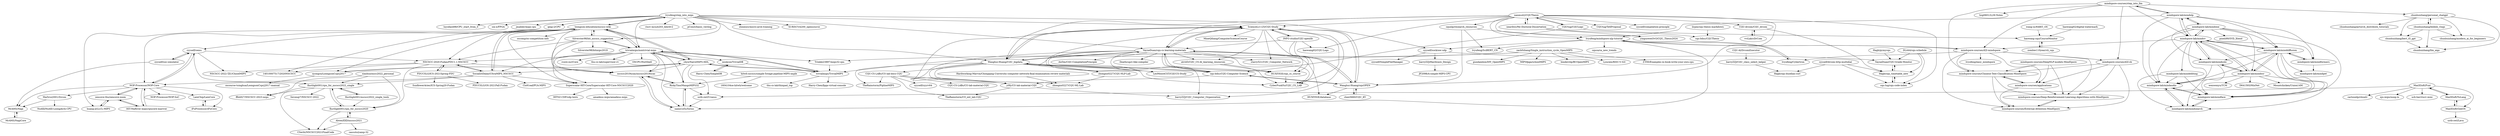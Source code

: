 digraph G {
"lvyufeng/step_into_mips" -> "loongson-education/nscscc-wiki"
"lvyufeng/step_into_mips" -> "jmahler/mips-cpu" ["e"=1]
"lvyufeng/step_into_mips" -> "ScienceLi1125/CQU-Study"
"lvyufeng/step_into_mips" -> "VayneDuan/cqu-cs-learning-materials"
"lvyufeng/step_into_mips" -> "qing-2/CPU"
"lvyufeng/step_into_mips" -> "riscv-mcu/e203_hbirdv2" ["e"=1]
"lvyufeng/step_into_mips" -> "pConst/basic_verilog" ["e"=1]
"lvyufeng/step_into_mips" -> "Wanghui-Huang/CQU_bigdata"
"lvyufeng/step_into_mips" -> "cyyself/sockraw-udp"
"lvyufeng/step_into_mips" -> "shinezyy/micro-arch-training" ["e"=1]
"lvyufeng/step_into_mips" -> "Silverster98/bit_nscscc_suggestion"
"lvyufeng/step_into_mips" -> "SI-RISCV/e200_opensource" ["e"=1]
"lvyufeng/step_into_mips" -> "trivialmips/nontrivial-mips"
"lvyufeng/step_into_mips" -> "luyufan498/CPU_start_from_0"
"lvyufeng/step_into_mips" -> "sin-x/FPGA" ["e"=1]
"hitwh-nscscc/simple-5stage-pipeline-MIPS-imple" -> "1604104se-hitwh/welcome"
"hitwh-nscscc/simple-5stage-pipeline-MIPS-imple" -> "RickyTino/MangoMIPS32"
"z4yx/NaiveMIPS-HDL" -> "xyongcn/LoongsonCsprj2017"
"z4yx/NaiveMIPS-HDL" -> "trivialmips/TrivialMIPS"
"z4yx/NaiveMIPS-HDL" -> "ustb-owl/Uranus"
"z4yx/NaiveMIPS-HDL" -> "nscscc2019ucas/nscscc2019ucas"
"z4yx/NaiveMIPS-HDL" -> "RickyTino/MangoMIPS32"
"z4yx/NaiveMIPS-HDL" -> "loongson-education/nscscc-wiki"
"z4yx/NaiveMIPS-HDL" -> "trivialmips/nontrivial-mips"
"z4yx/NaiveMIPS-HDL" -> "SocialistDalao/UltraMIPS_NSCSCC"
"zach0zhang/Single_instruction_cycle_OpenMIPS" -> "Z-Y00/Examples-in-book-write-your-own-cpu"
"zach0zhang/Single_instruction_cycle_OpenMIPS" -> "Trinkle23897/mips32-cpu"
"zach0zhang/Single_instruction_cycle_OpenMIPS" -> "gundambox/DIY_OpenMIPS"
"zach0zhang/Single_instruction_cycle_OpenMIPS" -> "MIPSfpga/schoolMIPS" ["e"=1]
"zach0zhang/Single_instruction_cycle_OpenMIPS" -> "binderclip/BCOpenMIPS"
"zach0zhang/Single_instruction_cycle_OpenMIPS" -> "trivialmips/TrivialMIPS"
"zach0zhang/Single_instruction_cycle_OpenMIPS" -> "Lyncien/RISC-V-32I"
"trivialmips/nontrivial-mips" -> "loongson-education/nscscc-wiki"
"trivialmips/nontrivial-mips" -> "trivialmips/TrivialMIPS"
"trivialmips/nontrivial-mips" -> "z4yx/NaiveMIPS-HDL"
"trivialmips/nontrivial-mips" -> "Silverster98/bit_nscscc_suggestion"
"trivialmips/nontrivial-mips" -> "nscscc2019ucas/nscscc2019ucas"
"trivialmips/nontrivial-mips" -> "SocialistDalao/UltraMIPS_NSCSCC"
"trivialmips/nontrivial-mips" -> "name1e5s/Sirius"
"trivialmips/nontrivial-mips" -> "RickyTino/MangoMIPS32"
"trivialmips/nontrivial-mips" -> "OSCPU/NutShell" ["e"=1]
"trivialmips/nontrivial-mips" -> "miskcoo/TrivialDB"
"trivialmips/nontrivial-mips" -> "NSCSCC-2020-Fudan/FDU1.1-NSCSCC"
"trivialmips/nontrivial-mips" -> "Trinkle23897/mips32-cpu"
"trivialmips/nontrivial-mips" -> "Superscalar-HIT-Core/Superscalar-HIT-Core-NSCSCC2020"
"trivialmips/nontrivial-mips" -> "rcore-os/rCore" ["e"=1]
"trivialmips/nontrivial-mips" -> "thu-cs-lab/supervisor-rv" ["e"=1]
"cqunlp/research_resources" -> "lvyufeng/SciBERT_CN"
"cqunlp/research_resources" -> "lvyufeng/mindspore-nlp-tutorial"
"cqunlp/research_resources" -> "Wanghui-Huang/cquOPEN"
"cqu-bdsc/CQU-Computer-Science" -> "VayneDuan/cqu-cs-learning-materials"
"cqu-bdsc/CQU-Computer-Science" -> "Wanghui-Huang/cquOPEN"
"cqu-bdsc/CQU-Computer-Science" -> "y0fy/CO-lab-material-CQU"
"cqu-bdsc/CQU-Computer-Science" -> "Wanghui-Huang/CQU_bigdata"
"Harry-Chen/SimpleDB" -> "miskcoo/TrivialDB"
"Trinkle23897/mips32-cpu" -> "trivialmips/TrivialMIPS"
"CQU-drcom/CQU_drcom" -> "vviLab/cDrCom"
"CQU-drcom/CQU_drcom" -> "Hagb/cqu_timetable_new"
"miskcoo/TrivialDB" -> "Harry-Chen/SimpleDB"
"miskcoo/TrivialDB" -> "trivialmips/TrivialMIPS"
"vviLab/cDrCom" -> "CQU-drcom/CQU_drcom"
"trivialmips/TrivialMIPS" -> "Harry-Chen/fpga-virtual-console"
"trivialmips/TrivialMIPS" -> "thu-cs-lab/thinpad_top" ["e"=1]
"trivialmips/TrivialMIPS" -> "z4yx/NaiveMIPS-HDL"
"trivialmips/TrivialMIPS" -> "trivialmips/nontrivial-mips"
"RickyTino/MangoMIPS32" -> "name1e5s/Sirius"
"RickyTino/MangoMIPS32" -> "nscscc2019ucas/nscscc2019ucas"
"RickyTino/MangoMIPS32" -> "ustb-owl/Uranus"
"ustb-owl/Uranus" -> "name1e5s/Sirius"
"name1e5s/Sirius" -> "nscscc2019ucas/nscscc2019ucas"
"name1e5s/Sirius" -> "RickyTino/MangoMIPS32"
"Silverster98/bit_nscscc_suggestion" -> "loongson-education/nscscc-wiki"
"Silverster98/bit_nscscc_suggestion" -> "NSCSCC-2020-Fudan/FDU1.1-NSCSCC"
"Silverster98/bit_nscscc_suggestion" -> "nscscc2019ucas/nscscc2019ucas"
"Silverster98/bit_nscscc_suggestion" -> "trivialmips/nontrivial-mips"
"Silverster98/bit_nscscc_suggestion" -> "Superscalar-HIT-Core/Superscalar-HIT-Core-NSCSCC2020"
"Silverster98/bit_nscscc_suggestion" -> "Silverster98/bitmips2019"
"Wanghui-Huang/cquOPEN" -> "chen5660/CQU_KY"
"Wanghui-Huang/cquOPEN" -> "VayneDuan/cqu-cs-learning-materials"
"Wanghui-Huang/cquOPEN" -> "cqu-bdsc/CQU-Computer-Science"
"Wanghui-Huang/cquOPEN" -> "ScienceLi1125/CQU-Study"
"Wanghui-Huang/cquOPEN" -> "HUXIYIGE/database"
"Wanghui-Huang/CQU_bigdata" -> "VayneDuan/cqu-cs-learning-materials"
"Wanghui-Huang/CQU_bigdata" -> "ScienceLi1125/CQU-Study"
"Wanghui-Huang/CQU_bigdata" -> "LeoMooreCST/CQUCS-Study"
"Wanghui-Huang/CQU_bigdata" -> "cqu-bdsc/CQU-Computer-Science"
"Wanghui-Huang/CQU_bigdata" -> "y0fy/CO-lab-material-CQU"
"Wanghui-Huang/CQU_bigdata" -> "HUXIYIGE/cqu_cs_course"
"Wanghui-Huang/CQU_bigdata" -> "CQU-CS-LABs/CO-lab-docs-CQU"
"Wanghui-Huang/CQU_bigdata" -> "CyberPunkYu/CQU_CS_LAB"
"Wanghui-Huang/CQU_bigdata" -> "zhongxx0227/CQU-ML-Lab"
"Wanghui-Huang/CQU_bigdata" -> "TheRainstorm/PiplineMIPS"
"Wanghui-Huang/CQU_bigdata" -> "zhongxx0227/CQU-NLP-Lab"
"loongson-education/nscscc-wiki" -> "Silverster98/bit_nscscc_suggestion"
"loongson-education/nscscc-wiki" -> "SocialistDalao/UltraMIPS_NSCSCC"
"loongson-education/nscscc-wiki" -> "NSCSCC-2020-Fudan/FDU1.1-NSCSCC"
"loongson-education/nscscc-wiki" -> "Superscalar-HIT-Core/Superscalar-HIT-Core-NSCSCC2020"
"loongson-education/nscscc-wiki" -> "trivialmips/nontrivial-mips"
"loongson-education/nscscc-wiki" -> "14010007517/2020NSCSCC"
"loongson-education/nscscc-wiki" -> "z4yx/NaiveMIPS-HDL"
"loongson-education/nscscc-wiki" -> "NOP-Processor/NOP-Core"
"loongson-education/nscscc-wiki" -> "oscomp/os-competition-info" ["e"=1]
"loongson-education/nscscc-wiki" -> "nscscc2019ucas/nscscc2019ucas"
"loongson-education/nscscc-wiki" -> "xyongcn/LoongsonCsprj2017"
"loongson-education/nscscc-wiki" -> "huang-jl/LLCL-MIPS"
"loongson-education/nscscc-wiki" -> "lvyufeng/step_into_mips"
"loongson-education/nscscc-wiki" -> "cyyself/cemu"
"MaxXSoft/YuLang" -> "MaxXSoft/GeeOS"
"MaxXSoft/YuLang" -> "MaxXSoft/Fuxi"
"chunhuizhang/bilibili_vlogs" -> "chunhuizhang/personal_chatgpt"
"chunhuizhang/bilibili_vlogs" -> "chunhuizhang/bert_t5_gpt"
"chunhuizhang/bilibili_vlogs" -> "chunhuizhang/llm_aigc"
"chunhuizhang/bilibili_vlogs" -> "chunhuizhang/modern_ai_for_beginners"
"SocialistDalao/UltraMIPS_NSCSCC" -> "NSCSCC-2020-Fudan/FDU1.1-NSCSCC"
"SocialistDalao/UltraMIPS_NSCSCC" -> "loongson-education/nscscc-wiki"
"SocialistDalao/UltraMIPS_NSCSCC" -> "Superscalar-HIT-Core/Superscalar-HIT-Core-NSCSCC2020"
"SocialistDalao/UltraMIPS_NSCSCC" -> "fluctlight001/cpu_for_nscscc2022_single"
"SocialistDalao/UltraMIPS_NSCSCC" -> "NOP-Processor/NOP-Core"
"SocialistDalao/UltraMIPS_NSCSCC" -> "Clo91eaf/PUA-MIPS"
"MaxXSoft/Fuxi" -> "MaxXSoft/GeeOS"
"MaxXSoft/Fuxi" -> "MaxXSoft/YuLang"
"MaxXSoft/Fuxi" -> "ustb-owl/Uranus"
"MaxXSoft/Fuxi" -> "carlosedp/chiselv"
"MaxXSoft/Fuxi" -> "nju-mips/noop-lo"
"MaxXSoft/Fuxi" -> "ucb-bar/riscv-mini" ["e"=1]
"Superscalar-HIT-Core/Superscalar-HIT-Core-NSCSCC2020" -> "HITSZ-CDP/cdp-tests" ["e"=1]
"Superscalar-HIT-Core/Superscalar-HIT-Core-NSCSCC2020" -> "amadeus-mips/amadeus-mips"
"fluctlight001/cpu_for_nscscc2020" -> "fluctlight001/cpu_for_nscscc2022_single"
"fluctlight001/cpu_for_nscscc2020" -> "CSerht/NSCSCC2021FinalCode"
"fluctlight001/cpu_for_nscscc2020" -> "AlwenXXD/nscscc2021"
"NSCSCC-2020-Fudan/FDU1.1-NSCSCC" -> "14010007517/2020NSCSCC"
"NSCSCC-2020-Fudan/FDU1.1-NSCSCC" -> "FDUCSLG/ICS-2021Spring-FDU"
"NSCSCC-2020-Fudan/FDU1.1-NSCSCC" -> "nscscc2019ucas/nscscc2019ucas"
"NSCSCC-2020-Fudan/FDU1.1-NSCSCC" -> "SocialistDalao/UltraMIPS_NSCSCC"
"NSCSCC-2020-Fudan/FDU1.1-NSCSCC" -> "fluctlight001/cpu_for_nscscc2020"
"NSCSCC-2020-Fudan/FDU1.1-NSCSCC" -> "NSCSCC-2022-TJU/ChiselMIPS"
"zombie110year/cli_cqu" -> "haowang-cqu/CourseMonitor"
"MaxXSoft/GeeOS" -> "MaxXSoft/YuLang"
"MaxXSoft/GeeOS" -> "ustb-owl/Lava"
"wang-sy/64BIT_OS" -> "haowang-cqu/CourseMonitor"
"nscscc2019ucas/nscscc2019ucas" -> "name1e5s/Sirius"
"nscscc2019ucas/nscscc2019ucas" -> "RickyTino/MangoMIPS32"
"cyyself/sockraw-udp" -> "cyyself/SimpleFileManager"
"cyyself/sockraw-udp" -> "VayneDuan/CQU-Grade-Monitor"
"cyyself/sockraw-udp" -> "barryZZJ/Hardware_Design"
"barryZZJ/CQU_class_select_helper" -> "Hagb/cqu-duodian-curl"
"CQU-AI/DrcomExecutor" -> "barryZZJ/CQU_class_select_helper"
"VayneDuan/cqu-cs-learning-materials" -> "ScienceLi1125/CQU-Study"
"VayneDuan/cqu-cs-learning-materials" -> "y0fy/CO-lab-material-CQU"
"VayneDuan/cqu-cs-learning-materials" -> "Wanghui-Huang/CQU_bigdata"
"VayneDuan/cqu-cs-learning-materials" -> "CyberPunkYu/CQU_CS_LAB"
"VayneDuan/cqu-cs-learning-materials" -> "HUXIYIGE/cqu_cs_course"
"VayneDuan/cqu-cs-learning-materials" -> "barryZZJ/CQU_Computer_Organization"
"VayneDuan/cqu-cs-learning-materials" -> "LeoMooreCST/CQUCS-Study"
"VayneDuan/cqu-cs-learning-materials" -> "starry521/CQU_Computer_Network"
"VayneDuan/cqu-cs-learning-materials" -> "Wanghui-Huang/cquOPEN"
"VayneDuan/cqu-cs-learning-materials" -> "zhongxx0227/CQU-NLP-Lab"
"VayneDuan/cqu-cs-learning-materials" -> "atri45/CQU_CS-AI_learning_resources"
"VayneDuan/cqu-cs-learning-materials" -> "cqu-bdsc/CQU-Computer-Science"
"VayneDuan/cqu-cs-learning-materials" -> "Aw0m/CQU-CompilationPrinciple"
"VayneDuan/cqu-cs-learning-materials" -> "Deathcup/c-like-compiler"
"VayneDuan/cqu-cs-learning-materials" -> "HUXIYIGE/database"
"cyyself/drcom-http-multidial" -> "Hagb/cqu_timetable_new"
"cyyself/drcom-http-multidial" -> "Hagb/cqu-duodian-curl"
"cyyself/drcom-http-multidial" -> "cqu-lug/cqu-code-index"
"lvyufeng/Cybertron" -> "lvyufeng/mindspore-nlp-tutorial"
"lvyufeng/mindspore-nlp-tutorial" -> "lvyufeng/Cybertron"
"lvyufeng/mindspore-nlp-tutorial" -> "mindspore-courses/d2l-mindspore"
"lvyufeng/mindspore-nlp-tutorial" -> "lvyufeng/SciBERT_CN"
"lvyufeng/mindspore-nlp-tutorial" -> "cquca/ca_new_trends"
"lvyufeng/mindspore-nlp-tutorial" -> "name1e5s/Sirius"
"lvyufeng/mindspore-nlp-tutorial" -> "cyyself/sockraw-udp"
"haowang-cqu/CourseMonitor" -> "zombie110year/cli_cqu"
"haowang02/digital-watermark" -> "haowang-cqu/CourseMonitor"
"y0fy/CO-lab-material-CQU" -> "TheRainstorm/CO_ext_lab-CQU"
"y0fy/CO-lab-material-CQU" -> "barryZZJ/CQU_Computer_Organization"
"FDUCSLG/ICS-2021Spring-FDU" -> "SunflowerAries/ICS-Spring20-Fudan" ["e"=1]
"FDUCSLG/ICS-2021Spring-FDU" -> "NSCSCC-2020-Fudan/FDU1.1-NSCSCC"
"FDUCSLG/ICS-2021Spring-FDU" -> "FDUCSLG/OS-2021Fall-Fudan"
"DL444/cqu-schedule" -> "Hagb/cqu_timetable_new"
"DL444/cqu-schedule" -> "cqu-lug/cqu-code-index"
"DL444/cqu-schedule" -> "VayneDuan/CQU-Grade-Monitor"
"ilcpm/cqu-thesis-markdown" -> "cqu-bdsc/CQUThesis"
"cqu-lug/cqu-code-index" -> "Hagb/cqu_timetable_new"
"AlwenXXD/nscscc2021" -> "CSerht/NSCSCC2021FinalCode"
"AlwenXXD/nscscc2021" -> "fluctlight001/cpu_for_nscscc2020"
"AlwenXXD/nscscc2021" -> "cassuto/yamp-32"
"VayneDuan/CQU-Grade-Monitor" -> "Hagb/cqu_timetable_new"
"Hagb/cqu_timetable_new" -> "VayneDuan/CQU-Grade-Monitor"
"Hagb/cqu_timetable_new" -> "cqu-lug/cqu-code-index"
"barryZZJ/Hardware_Design" -> "JF2098/A-simple-MIPS-CPU"
"Hardworking-Marvin/Chongqing-University-computer-network-final-examination-review-materials" -> "zhongxx0227/CQU-ML-Lab"
"chen5660/CQU_KY" -> "Wanghui-Huang/cquOPEN"
"mindspore-courses/d2l-mindspore" -> "mindspore-courses/Chinese-Text-Classification-MindSpore"
"mindspore-courses/d2l-mindspore" -> "lvyufeng/mindspore-nlp-tutorial"
"mindspore-courses/d2l-mindspore" -> "lvyufeng/Cybertron"
"mindspore-courses/d2l-mindspore" -> "mindspore-courses/Deep-Reinforcement-Learning-Algorithms-with-MindSpore"
"mindspore-courses/d2l-mindspore" -> "mindspore-courses/External-Attention-MindSpore"
"mindspore-courses/d2l-mindspore" -> "lvyufeng/easy_mindspore"
"mindspore-courses/d2l-mindspore" -> "mindspore-courses/applications"
"mindspore-courses/d2l-mindspore" -> "mindspore-courses/d2l-zh"
"zhongxx0227/CQU-NLP-Lab" -> "zhongxx0227/CQU-ML-Lab"
"CQU-CS-LABs/CO-lab-docs-CQU" -> "CQU-CS-LABs/CO-lab-material-CQU"
"CQU-CS-LABs/CO-lab-docs-CQU" -> "TheRainstorm/PiplineMIPS"
"CQU-CS-LABs/CO-lab-docs-CQU" -> "TheRainstorm/CO_ext_lab-CQU"
"CQU-CS-LABs/CO-lab-docs-CQU" -> "y0fy/CO-lab-material-CQU"
"CQU-CS-LABs/CO-lab-docs-CQU" -> "cyyself/cyyrv64"
"cyyself/cemu" -> "cyyself/soc-simulator"
"cyyself/cemu" -> "NOP-Processor/NOP-Core"
"cyyself/cemu" -> "NSCSCC-2022-TJU/ChiselMIPS"
"cyyself/cemu" -> "fluctlight001/cpu_for_nscscc2022_single"
"cyyself/cemu" -> "NSCSCC-2020-Fudan/FDU1.1-NSCSCC"
"HUXIYIGE/cqu_cs_course" -> "CyberPunkYu/CQU_CS_LAB"
"Hagb/pymycqu" -> "VayneDuan/CQU-Grade-Monitor"
"cyyself/soc-simulator" -> "cyyself/cemu"
"cyyself/soc-simulator" -> "MrAMS/Nagi"
"huang-jl/LLCL-MIPS" -> "zencove-thu/zencove-zoom"
"nanmu42/CQUThesis" -> "neardws/My-Doctoral-Dissertation"
"nanmu42/CQUThesis" -> "CQUtug/CQULogo"
"nanmu42/CQUThesis" -> "CQUtug/TeXProposal"
"nanmu42/CQUThesis" -> "haowang02/CQU-Logo"
"nanmu42/CQUThesis" -> "Wanghui-Huang/CQU_bigdata"
"nanmu42/CQUThesis" -> "CQU-drcom/CQU_drcom"
"nanmu42/CQUThesis" -> "lvyufeng/mindspore-nlp-tutorial"
"nanmu42/CQUThesis" -> "VayneDuan/cqu-cs-learning-materials"
"nanmu42/CQUThesis" -> "ScienceLi1125/CQU-Study"
"nanmu42/CQUThesis" -> "cqunlp/research_resources"
"nanmu42/CQUThesis" -> "yinguoweiOvO/CQU_Thesis2024"
"nanmu42/CQUThesis" -> "cqu-lug/cqu-code-index"
"nanmu42/CQUThesis" -> "Wanghui-Huang/cquOPEN"
"nanmu42/CQUThesis" -> "cyyself/compilation-principle"
"mindspore-lab/mindnlp" -> "mindspore-lab/mindone"
"mindspore-lab/mindnlp" -> "mindspore-courses/step_into_llm"
"mindspore-lab/mindnlp" -> "mindspore-lab/mindcv"
"mindspore-lab/mindnlp" -> "mindspore-lab/minddiffusion"
"mindspore-lab/mindnlp" -> "mindspore-lab/mindaudio"
"mindspore-lab/mindnlp" -> "lvyufeng/mindspore-nlp-tutorial"
"mindspore-lab/mindnlp" -> "mindspore-lab/mindformers"
"mindspore-lab/mindcv" -> "mindspore-lab/mindaudio"
"mindspore-lab/mindcv" -> "mindspore-lab/minddiffusion"
"mindspore-lab/mindcv" -> "mindspore-lab/mindyolo"
"mindspore-lab/mindcv" -> "mindspore-lab/mindface"
"mindspore-lab/mindcv" -> "mindspore-lab/mindocr"
"mindspore-lab/mindcv" -> "mindspore-lab/mindsearch"
"mindspore-lab/mindcv" -> "mindspore-lab/mindone"
"mindspore-lab/mindcv" -> "mindspore-lab/mindformers"
"mindspore-lab/mindcv" -> "mindspore-lab/mindediting"
"mindspore-lab/mindcv" -> "mindspore-courses/d2l-mindspore"
"mindspore-lab/mindcv" -> "mindspore-lab/mindnlp"
"mindspore-lab/mindaudio" -> "mindspore-lab/mindsearch"
"mindspore-lab/mindaudio" -> "mindspore-lab/mindface"
"ScienceLi1125/CQU-Study" -> "VayneDuan/cqu-cs-learning-materials"
"ScienceLi1125/CQU-Study" -> "LeoMooreCST/CQUCS-Study"
"ScienceLi1125/CQU-Study" -> "HUXIYIGE/cqu_cs_course"
"ScienceLi1125/CQU-Study" -> "Wanghui-Huang/CQU_bigdata"
"ScienceLi1125/CQU-Study" -> "starry521/CQU_Computer_Network"
"ScienceLi1125/CQU-Study" -> "atri45/CQU_CS-AI_learning_resources"
"ScienceLi1125/CQU-Study" -> "CyberPunkYu/CQU_CS_LAB"
"ScienceLi1125/CQU-Study" -> "y0fy/CO-lab-material-CQU"
"ScienceLi1125/CQU-Study" -> "barryZZJ/CQU_Computer_Organization"
"ScienceLi1125/CQU-Study" -> "INFO-studio/CQU-openlib"
"ScienceLi1125/CQU-Study" -> "Wanghui-Huang/cquOPEN"
"ScienceLi1125/CQU-Study" -> "MineQihang/ComputerScienceCourse"
"fluctlight001/cpu_for_nscscc2022_single" -> "fluctlight001/nscscc2022_single_tools"
"fluctlight001/cpu_for_nscscc2022_single" -> "fluctlight001/cpu_for_nscscc2020"
"fluctlight001/cpu_for_nscscc2022_single" -> "Sevenqi7/NSCSCC-2022"
"fluctlight001/cpu_for_nscscc2022_single" -> "ffhh927/NSCSCC-2023-mips"
"fluctlight001/cpu_for_nscscc2022_single" -> "CSerht/NSCSCC2021FinalCode"
"xiazhuo/nscc2022_personal" -> "ffhh927/NSCSCC-2023-mips"
"xiazhuo/nscc2022_personal" -> "fluctlight001/cpu_for_nscscc2022_single"
"xiazhuo/nscc2022_personal" -> "fluctlight001/cpu_for_nscscc2020"
"mindspore-lab/mindyolo" -> "mindspore-lab/mindcv"
"mindspore-lab/mindyolo" -> "mindspore-lab/mindface"
"mindspore-lab/mindyolo" -> "mindspore-lab/mindocr"
"mindspore-lab/mindyolo" -> "mindspore-lab/mindaudio"
"neardws/My-Doctoral-Dissertation" -> "yinguoweiOvO/CQU_Thesis2024"
"neardws/My-Doctoral-Dissertation" -> "nanmu42/CQUThesis"
"neardws/My-Doctoral-Dissertation" -> "cqu-bdsc/CQUThesis"
"mindspore-lab/minddiffusion" -> "mindspore-lab/mindface"
"mindspore-lab/minddiffusion" -> "mindspore-lab/mindsearch"
"mindspore-lab/minddiffusion" -> "mindspore-lab/mindcv"
"mindspore-lab/minddiffusion" -> "mindspore-lab/mindaudio"
"mindspore-lab/minddiffusion" -> "mindspore-lab/mindpet"
"mindspore-lab/minddiffusion" -> "mindspore-lab/mindformers"
"mindspore-lab/minddiffusion" -> "mindspore-lab/mindocr"
"mindspore-lab/minddiffusion" -> "mindspore-lab/mindyolo"
"mindspore-courses/applications" -> "mindspore-courses/Deep-Reinforcement-Learning-Algorithms-with-MindSpore"
"mindspore-courses/applications" -> "mindspore-courses/Chinese-Text-Classification-MindSpore"
"mindspore-courses/applications" -> "mindspore-courses/External-Attention-MindSpore"
"mindspore-lab/mindediting" -> "mindspore-lab/mindface"
"mindspore-lab/mindediting" -> "mindspore-lab/mindaudio"
"mindspore-lab/mindediting" -> "mindspore-lab/mindsearch"
"mindspore-lab/mindsearch" -> "mindspore-lab/mindface"
"mindspore-lab/mindsearch" -> "mindspore-lab/mindaudio"
"zencove-thu/zencove-zoom" -> "HIT-MaRiver-mips/cpucore-mariver"
"zencove-thu/zencove-zoom" -> "NOP-Processor/NOP-Core"
"zencove-thu/zencove-zoom" -> "huang-jl/LLCL-MIPS"
"mindspore-lab/mindformers" -> "mindspore-lab/mindpet"
"mindspore-lab/mindformers" -> "mindspore-lab/minddiffusion"
"fluctlight001/nscscc2022_single_tools" -> "fluctlight001/cpu_for_nscscc2022_single"
"fluctlight001/nscscc2022_single_tools" -> "fluctlight001/cpu_for_nscscc2020"
"mindspore-lab/mindocr" -> "mindspore-lab/mindcv"
"mindspore-lab/mindocr" -> "mindspore-lab/mindyolo"
"mindspore-lab/mindocr" -> "mindspore-lab/minddiffusion"
"mindspore-lab/mindocr" -> "mindspore-lab/mindface"
"mindspore-lab/mindocr" -> "wenwenyu/TCM" ["e"=1]
"mindspore-lab/mindocr" -> "D641593/MixNet" ["e"=1]
"mindspore-lab/mindocr" -> "Mountchicken/Union14M" ["e"=1]
"mindspore-lab/mindocr" -> "mindspore-lab/mindaudio"
"mindspore-courses/d2l-zh" -> "mindspore-courses/Chinese-Text-Classification-MindSpore"
"mindspore-courses/d2l-zh" -> "mindspore-courses/Deep-Reinforcement-Learning-Algorithms-with-MindSpore"
"mindspore-courses/d2l-zh" -> "mindspore-courses/External-Attention-MindSpore"
"mindspore-courses/d2l-zh" -> "mindspore-courses/applications"
"mindspore-lab/mindface" -> "mindspore-lab/mindsearch"
"mindspore-lab/mindface" -> "mindspore-lab/mindaudio"
"HIT-MaRiver-mips/cpucore-mariver" -> "NOP-Processor/NOP-Core"
"HIT-MaRiver-mips/cpucore-mariver" -> "zencove-thu/zencove-zoom"
"mindspore-courses/step_into_llm" -> "mindspore-lab/mindnlp"
"mindspore-courses/step_into_llm" -> "mindspore-courses/d2l-mindspore"
"mindspore-courses/step_into_llm" -> "mindspore-courses/d2l-zh"
"mindspore-courses/step_into_llm" -> "hzg0601/LLM-Notes"
"mindspore-courses/step_into_llm" -> "mindspore-lab/mindcv"
"mindspore-courses/step_into_llm" -> "chunhuizhang/personal_chatgpt"
"mindspore-courses/step_into_llm" -> "mindspore-courses/Chinese-Text-Classification-MindSpore"
"chunhuizhang/personal_chatgpt" -> "chunhuizhang/bilibili_vlogs"
"chunhuizhang/personal_chatgpt" -> "chunhuizhang/bert_t5_gpt"
"chunhuizhang/personal_chatgpt" -> "chunhuizhang/llm_aigc"
"chunhuizhang/personal_chatgpt" -> "chunhuizhang/pytorch_distribute_tutorials"
"chunhuizhang/personal_chatgpt" -> "chunhuizhang/modern_ai_for_beginners"
"mindspore-lab/mindone" -> "mindspore-lab/mindnlp"
"mindspore-lab/mindone" -> "mindspore-lab/mindcv"
"mindspore-lab/mindone" -> "mindspore-lab/mindaudio"
"mindspore-lab/mindone" -> "mindspore-lab/minddiffusion"
"mindspore-lab/mindone" -> "pixeli99/SVD_Xtend" ["e"=1]
"mindspore-lab/mindone" -> "mindspore-lab/mindocr"
"mindspore-lab/mindone" -> "mindspore-lab/mindyolo"
"mindspore-lab/mindone" -> "mindspore-lab/mindface"
"atri45/CQU_CS-AI_learning_resources" -> "HUXIYIGE/cqu_cs_course"
"atri45/CQU_CS-AI_learning_resources" -> "CyberPunkYu/CQU_CS_LAB"
"LainChip/LainCore" -> "iFuProcessor/iFuCore"
"mindspore-courses/DeepNLP-models-MindSpore" -> "mindspore-courses/Deep-Reinforcement-Learning-Algorithms-with-MindSpore"
"mindspore-courses/DeepNLP-models-MindSpore" -> "mindspore-courses/Chinese-Text-Classification-MindSpore"
"mindspore-courses/DeepNLP-models-MindSpore" -> "mindspore-courses/applications"
"mindspore-courses/Deep-Reinforcement-Learning-Algorithms-with-MindSpore" -> "mindspore-courses/External-Attention-MindSpore"
"NOP-Processor/NOP-Core" -> "HIT-MaRiver-mips/cpucore-mariver"
"NOP-Processor/NOP-Core" -> "zencove-thu/zencove-zoom"
"NOP-Processor/NOP-Core" -> "LainChip/LainCore"
"NOP-Processor/NOP-Core" -> "cyyself/cemu"
"NOP-Processor/NOP-Core" -> "NOP-Processor/NOP-SoC"
"NOP-Processor/NOP-Core" -> "MrAMS/Nagi"
"NOP-Processor/NOP-Core" -> "MaZirui2001/Zircon"
"NOP-Processor/NOP-Core" -> "iFuProcessor/iFuCore"
"mindspore-courses/External-Attention-MindSpore" -> "mindspore-courses/Deep-Reinforcement-Learning-Algorithms-with-MindSpore"
"chunhuizhang/bert_t5_gpt" -> "chunhuizhang/llm_aigc"
"mindspore-courses/Chinese-Text-Classification-MindSpore" -> "mindspore-courses/Deep-Reinforcement-Learning-Algorithms-with-MindSpore"
"mindspore-courses/Chinese-Text-Classification-MindSpore" -> "mindspore-courses/applications"
"mindspore-courses/Chinese-Text-Classification-MindSpore" -> "mindspore-courses/External-Attention-MindSpore"
"MaZirui2001/Zircon" -> "NoAXI/NoAXI-LoongArch-CPU"
"MaZirui2001/Zircon" -> "MrAMS/Nagi"
"INFO-studio/CQU-openlib" -> "ScienceLi1125/CQU-Study"
"INFO-studio/CQU-openlib" -> "CyberPunkYu/CQU_CS_LAB"
"INFO-studio/CQU-openlib" -> "VayneDuan/cqu-cs-learning-materials"
"INFO-studio/CQU-openlib" -> "haowang02/CQU-Logo"
"INFO-studio/CQU-openlib" -> "HUXIYIGE/cqu_cs_course"
"MrAMS/NagiCore" -> "MrAMS/Nagi"
"MrAMS/Nagi" -> "MrAMS/NagiCore"
"iFuProcessor/iFuCore" -> "LainChip/LainCore"
"CQUtug/CQULogo" -> "nanmu42/CQUThesis"
"CQUtug/CQULogo" -> "haowang-cqu/CourseMonitor"
"CQUtug/CQULogo" -> "cqu-bdsc/CQU-Computer-Science"
"xyongcn/LoongsonCsprj2017" -> "z4yx/NaiveMIPS-HDL"
"xyongcn/LoongsonCsprj2017" -> "oscourse-tsinghua/LoongsonCsprj2017-manual"
"lvyufeng/step_into_mips" ["l"="33.405,-2.851"]
"loongson-education/nscscc-wiki" ["l"="33.475,-2.887"]
"jmahler/mips-cpu" ["l"="32.799,-2.567"]
"ScienceLi1125/CQU-Study" ["l"="33.331,-2.845"]
"VayneDuan/cqu-cs-learning-materials" ["l"="33.312,-2.841"]
"qing-2/CPU" ["l"="33.391,-2.889"]
"riscv-mcu/e203_hbirdv2" ["l"="31.865,-3.877"]
"pConst/basic_verilog" ["l"="32.796,-2.669"]
"Wanghui-Huang/CQU_bigdata" ["l"="33.322,-2.832"]
"cyyself/sockraw-udp" ["l"="33.401,-2.764"]
"shinezyy/micro-arch-training" ["l"="31.865,-4.01"]
"Silverster98/bit_nscscc_suggestion" ["l"="33.458,-2.87"]
"SI-RISCV/e200_opensource" ["l"="31.861,-3.901"]
"trivialmips/nontrivial-mips" ["l"="33.487,-2.856"]
"luyufan498/CPU_start_from_0" ["l"="33.418,-2.821"]
"sin-x/FPGA" ["l"="32.741,-2.707"]
"hitwh-nscscc/simple-5stage-pipeline-MIPS-imple" ["l"="33.496,-2.784"]
"1604104se-hitwh/welcome" ["l"="33.503,-2.761"]
"RickyTino/MangoMIPS32" ["l"="33.486,-2.825"]
"z4yx/NaiveMIPS-HDL" ["l"="33.506,-2.862"]
"xyongcn/LoongsonCsprj2017" ["l"="33.519,-2.883"]
"trivialmips/TrivialMIPS" ["l"="33.53,-2.839"]
"ustb-owl/Uranus" ["l"="33.521,-2.825"]
"nscscc2019ucas/nscscc2019ucas" ["l"="33.47,-2.848"]
"SocialistDalao/UltraMIPS_NSCSCC" ["l"="33.487,-2.91"]
"zach0zhang/Single_instruction_cycle_OpenMIPS" ["l"="33.572,-2.784"]
"Z-Y00/Examples-in-book-write-your-own-cpu" ["l"="33.612,-2.766"]
"Trinkle23897/mips32-cpu" ["l"="33.537,-2.811"]
"gundambox/DIY_OpenMIPS" ["l"="33.591,-2.751"]
"MIPSfpga/schoolMIPS" ["l"="-44.799,26.21"]
"binderclip/BCOpenMIPS" ["l"="33.598,-2.787"]
"Lyncien/RISC-V-32I" ["l"="33.567,-2.749"]
"name1e5s/Sirius" ["l"="33.462,-2.809"]
"OSCPU/NutShell" ["l"="31.838,-3.966"]
"miskcoo/TrivialDB" ["l"="33.547,-2.863"]
"NSCSCC-2020-Fudan/FDU1.1-NSCSCC" ["l"="33.465,-2.909"]
"Superscalar-HIT-Core/Superscalar-HIT-Core-NSCSCC2020" ["l"="33.494,-2.886"]
"rcore-os/rCore" ["l"="-9.503,-8.833"]
"thu-cs-lab/supervisor-rv" ["l"="-4.93,20.218"]
"cqunlp/research_resources" ["l"="33.316,-2.743"]
"lvyufeng/SciBERT_CN" ["l"="33.327,-2.71"]
"lvyufeng/mindspore-nlp-tutorial" ["l"="33.358,-2.702"]
"Wanghui-Huang/cquOPEN" ["l"="33.309,-2.809"]
"cqu-bdsc/CQU-Computer-Science" ["l"="33.295,-2.826"]
"y0fy/CO-lab-material-CQU" ["l"="33.292,-2.852"]
"Harry-Chen/SimpleDB" ["l"="33.571,-2.872"]
"CQU-drcom/CQU_drcom" ["l"="33.336,-2.753"]
"vviLab/cDrCom" ["l"="33.339,-2.733"]
"Hagb/cqu_timetable_new" ["l"="33.366,-2.743"]
"Harry-Chen/fpga-virtual-console" ["l"="33.563,-2.834"]
"thu-cs-lab/thinpad_top" ["l"="-4.943,20.205"]
"Silverster98/bitmips2019" ["l"="33.434,-2.88"]
"chen5660/CQU_KY" ["l"="33.323,-2.794"]
"HUXIYIGE/database" ["l"="33.285,-2.818"]
"LeoMooreCST/CQUCS-Study" ["l"="33.341,-2.829"]
"HUXIYIGE/cqu_cs_course" ["l"="33.323,-2.859"]
"CQU-CS-LABs/CO-lab-docs-CQU" ["l"="33.279,-2.876"]
"CyberPunkYu/CQU_CS_LAB" ["l"="33.336,-2.862"]
"zhongxx0227/CQU-ML-Lab" ["l"="33.35,-2.817"]
"TheRainstorm/PiplineMIPS" ["l"="33.295,-2.87"]
"zhongxx0227/CQU-NLP-Lab" ["l"="33.33,-2.817"]
"14010007517/2020NSCSCC" ["l"="33.448,-2.901"]
"NOP-Processor/NOP-Core" ["l"="33.516,-2.95"]
"oscomp/os-competition-info" ["l"="-9.62,-8.769"]
"huang-jl/LLCL-MIPS" ["l"="33.514,-2.918"]
"cyyself/cemu" ["l"="33.487,-2.944"]
"MaxXSoft/YuLang" ["l"="33.638,-2.822"]
"MaxXSoft/GeeOS" ["l"="33.655,-2.825"]
"MaxXSoft/Fuxi" ["l"="33.615,-2.835"]
"chunhuizhang/bilibili_vlogs" ["l"="33.408,-2.453"]
"chunhuizhang/personal_chatgpt" ["l"="33.388,-2.48"]
"chunhuizhang/bert_t5_gpt" ["l"="33.417,-2.48"]
"chunhuizhang/llm_aigc" ["l"="33.428,-2.465"]
"chunhuizhang/modern_ai_for_beginners" ["l"="33.387,-2.436"]
"fluctlight001/cpu_for_nscscc2022_single" ["l"="33.468,-2.971"]
"Clo91eaf/PUA-MIPS" ["l"="33.479,-2.928"]
"carlosedp/chiselv" ["l"="33.652,-2.855"]
"nju-mips/noop-lo" ["l"="33.626,-2.859"]
"ucb-bar/riscv-mini" ["l"="31.78,-3.969"]
"HITSZ-CDP/cdp-tests" ["l"="-3.483,20.897"]
"amadeus-mips/amadeus-mips" ["l"="33.52,-2.9"]
"fluctlight001/cpu_for_nscscc2020" ["l"="33.448,-2.968"]
"CSerht/NSCSCC2021FinalCode" ["l"="33.443,-2.984"]
"AlwenXXD/nscscc2021" ["l"="33.426,-2.988"]
"FDUCSLG/ICS-2021Spring-FDU" ["l"="33.441,-2.927"]
"NSCSCC-2022-TJU/ChiselMIPS" ["l"="33.465,-2.935"]
"zombie110year/cli_cqu" ["l"="33.21,-2.815"]
"haowang-cqu/CourseMonitor" ["l"="33.222,-2.802"]
"ustb-owl/Lava" ["l"="33.679,-2.821"]
"wang-sy/64BIT_OS" ["l"="33.201,-2.79"]
"cyyself/SimpleFileManager" ["l"="33.424,-2.761"]
"VayneDuan/CQU-Grade-Monitor" ["l"="33.385,-2.75"]
"barryZZJ/Hardware_Design" ["l"="33.425,-2.742"]
"barryZZJ/CQU_class_select_helper" ["l"="33.424,-2.688"]
"Hagb/cqu-duodian-curl" ["l"="33.404,-2.705"]
"CQU-AI/DrcomExecutor" ["l"="33.441,-2.674"]
"barryZZJ/CQU_Computer_Organization" ["l"="33.306,-2.86"]
"starry521/CQU_Computer_Network" ["l"="33.312,-2.875"]
"atri45/CQU_CS-AI_learning_resources" ["l"="33.324,-2.875"]
"Aw0m/CQU-CompilationPrinciple" ["l"="33.269,-2.849"]
"Deathcup/c-like-compiler" ["l"="33.279,-2.839"]
"cyyself/drcom-http-multidial" ["l"="33.38,-2.726"]
"cqu-lug/cqu-code-index" ["l"="33.353,-2.753"]
"lvyufeng/Cybertron" ["l"="33.36,-2.672"]
"mindspore-courses/d2l-mindspore" ["l"="33.357,-2.634"]
"cquca/ca_new_trends" ["l"="33.34,-2.686"]
"haowang02/digital-watermark" ["l"="33.193,-2.808"]
"TheRainstorm/CO_ext_lab-CQU" ["l"="33.262,-2.868"]
"SunflowerAries/ICS-Spring20-Fudan" ["l"="-24.838,-22.493"]
"FDUCSLG/OS-2021Fall-Fudan" ["l"="33.421,-2.941"]
"DL444/cqu-schedule" ["l"="33.371,-2.759"]
"ilcpm/cqu-thesis-markdown" ["l"="33.221,-2.732"]
"cqu-bdsc/CQUThesis" ["l"="33.245,-2.742"]
"cassuto/yamp-32" ["l"="33.411,-3.009"]
"JF2098/A-simple-MIPS-CPU" ["l"="33.443,-2.726"]
"Hardworking-Marvin/Chongqing-University-computer-network-final-examination-review-materials" ["l"="33.371,-2.808"]
"mindspore-courses/Chinese-Text-Classification-MindSpore" ["l"="33.361,-2.603"]
"mindspore-courses/Deep-Reinforcement-Learning-Algorithms-with-MindSpore" ["l"="33.373,-2.623"]
"mindspore-courses/External-Attention-MindSpore" ["l"="33.381,-2.615"]
"lvyufeng/easy_mindspore" ["l"="33.383,-2.642"]
"mindspore-courses/applications" ["l"="33.367,-2.614"]
"mindspore-courses/d2l-zh" ["l"="33.374,-2.6"]
"CQU-CS-LABs/CO-lab-material-CQU" ["l"="33.269,-2.901"]
"cyyself/cyyrv64" ["l"="33.252,-2.893"]
"cyyself/soc-simulator" ["l"="33.499,-2.969"]
"Hagb/pymycqu" ["l"="33.39,-2.773"]
"MrAMS/Nagi" ["l"="33.521,-2.981"]
"zencove-thu/zencove-zoom" ["l"="33.53,-2.934"]
"nanmu42/CQUThesis" ["l"="33.307,-2.78"]
"neardws/My-Doctoral-Dissertation" ["l"="33.276,-2.756"]
"CQUtug/CQULogo" ["l"="33.269,-2.797"]
"CQUtug/TeXProposal" ["l"="33.266,-2.773"]
"haowang02/CQU-Logo" ["l"="33.341,-2.802"]
"yinguoweiOvO/CQU_Thesis2024" ["l"="33.285,-2.77"]
"cyyself/compilation-principle" ["l"="33.296,-2.757"]
"mindspore-lab/mindnlp" ["l"="33.314,-2.6"]
"mindspore-lab/mindone" ["l"="33.288,-2.58"]
"mindspore-courses/step_into_llm" ["l"="33.356,-2.57"]
"mindspore-lab/mindcv" ["l"="33.305,-2.567"]
"mindspore-lab/minddiffusion" ["l"="33.275,-2.567"]
"mindspore-lab/mindaudio" ["l"="33.292,-2.557"]
"mindspore-lab/mindformers" ["l"="33.266,-2.593"]
"mindspore-lab/mindyolo" ["l"="33.28,-2.54"]
"mindspore-lab/mindface" ["l"="33.292,-2.545"]
"mindspore-lab/mindocr" ["l"="33.265,-2.55"]
"mindspore-lab/mindsearch" ["l"="33.306,-2.548"]
"mindspore-lab/mindediting" ["l"="33.307,-2.531"]
"INFO-studio/CQU-openlib" ["l"="33.351,-2.848"]
"MineQihang/ComputerScienceCourse" ["l"="33.343,-2.879"]
"fluctlight001/nscscc2022_single_tools" ["l"="33.462,-2.988"]
"Sevenqi7/NSCSCC-2022" ["l"="33.483,-2.995"]
"ffhh927/NSCSCC-2023-mips" ["l"="33.468,-3.003"]
"xiazhuo/nscc2022_personal" ["l"="33.449,-3.001"]
"mindspore-lab/mindpet" ["l"="33.242,-2.58"]
"HIT-MaRiver-mips/cpucore-mariver" ["l"="33.538,-2.95"]
"wenwenyu/TCM" ["l"="46.637,7.393"]
"D641593/MixNet" ["l"="46.629,7.418"]
"Mountchicken/Union14M" ["l"="46.651,7.393"]
"hzg0601/LLM-Notes" ["l"="33.385,-2.549"]
"chunhuizhang/pytorch_distribute_tutorials" ["l"="33.358,-2.455"]
"pixeli99/SVD_Xtend" ["l"="33.524,31.286"]
"LainChip/LainCore" ["l"="33.547,-2.975"]
"iFuProcessor/iFuCore" ["l"="33.551,-2.961"]
"mindspore-courses/DeepNLP-models-MindSpore" ["l"="33.351,-2.615"]
"NOP-Processor/NOP-SoC" ["l"="33.53,-2.968"]
"MaZirui2001/Zircon" ["l"="33.52,-2.995"]
"NoAXI/NoAXI-LoongArch-CPU" ["l"="33.526,-3.02"]
"MrAMS/NagiCore" ["l"="33.537,-2.999"]
"oscourse-tsinghua/LoongsonCsprj2017-manual" ["l"="33.547,-2.897"]
}